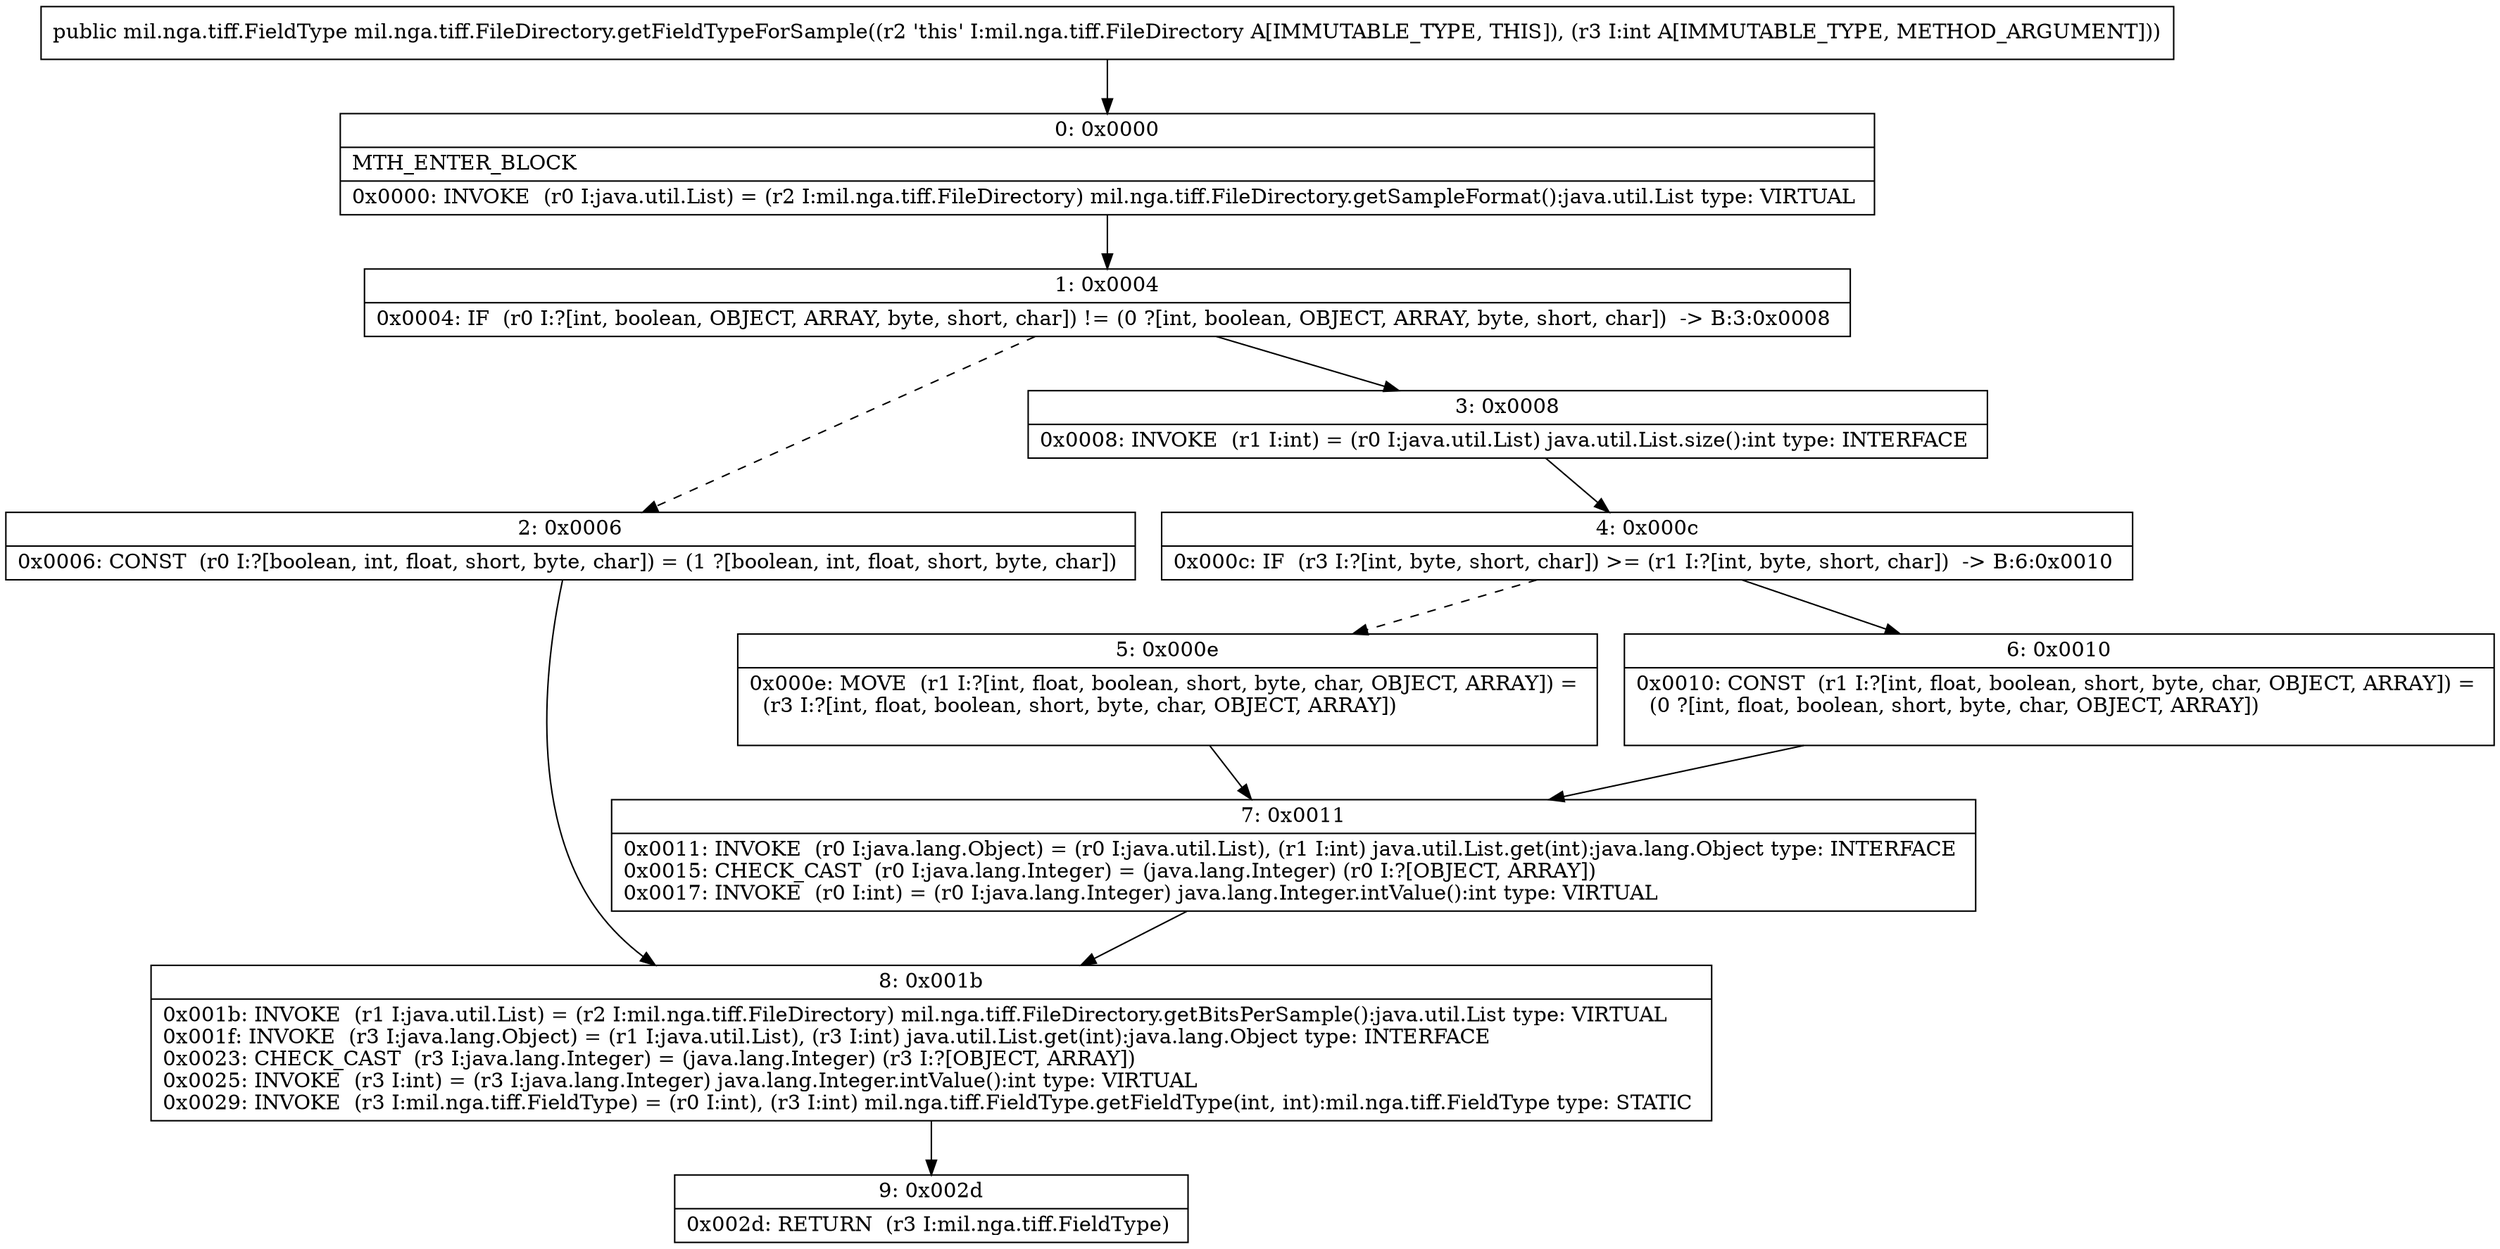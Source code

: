 digraph "CFG formil.nga.tiff.FileDirectory.getFieldTypeForSample(I)Lmil\/nga\/tiff\/FieldType;" {
Node_0 [shape=record,label="{0\:\ 0x0000|MTH_ENTER_BLOCK\l|0x0000: INVOKE  (r0 I:java.util.List) = (r2 I:mil.nga.tiff.FileDirectory) mil.nga.tiff.FileDirectory.getSampleFormat():java.util.List type: VIRTUAL \l}"];
Node_1 [shape=record,label="{1\:\ 0x0004|0x0004: IF  (r0 I:?[int, boolean, OBJECT, ARRAY, byte, short, char]) != (0 ?[int, boolean, OBJECT, ARRAY, byte, short, char])  \-\> B:3:0x0008 \l}"];
Node_2 [shape=record,label="{2\:\ 0x0006|0x0006: CONST  (r0 I:?[boolean, int, float, short, byte, char]) = (1 ?[boolean, int, float, short, byte, char]) \l}"];
Node_3 [shape=record,label="{3\:\ 0x0008|0x0008: INVOKE  (r1 I:int) = (r0 I:java.util.List) java.util.List.size():int type: INTERFACE \l}"];
Node_4 [shape=record,label="{4\:\ 0x000c|0x000c: IF  (r3 I:?[int, byte, short, char]) \>= (r1 I:?[int, byte, short, char])  \-\> B:6:0x0010 \l}"];
Node_5 [shape=record,label="{5\:\ 0x000e|0x000e: MOVE  (r1 I:?[int, float, boolean, short, byte, char, OBJECT, ARRAY]) = \l  (r3 I:?[int, float, boolean, short, byte, char, OBJECT, ARRAY])\l \l}"];
Node_6 [shape=record,label="{6\:\ 0x0010|0x0010: CONST  (r1 I:?[int, float, boolean, short, byte, char, OBJECT, ARRAY]) = \l  (0 ?[int, float, boolean, short, byte, char, OBJECT, ARRAY])\l \l}"];
Node_7 [shape=record,label="{7\:\ 0x0011|0x0011: INVOKE  (r0 I:java.lang.Object) = (r0 I:java.util.List), (r1 I:int) java.util.List.get(int):java.lang.Object type: INTERFACE \l0x0015: CHECK_CAST  (r0 I:java.lang.Integer) = (java.lang.Integer) (r0 I:?[OBJECT, ARRAY]) \l0x0017: INVOKE  (r0 I:int) = (r0 I:java.lang.Integer) java.lang.Integer.intValue():int type: VIRTUAL \l}"];
Node_8 [shape=record,label="{8\:\ 0x001b|0x001b: INVOKE  (r1 I:java.util.List) = (r2 I:mil.nga.tiff.FileDirectory) mil.nga.tiff.FileDirectory.getBitsPerSample():java.util.List type: VIRTUAL \l0x001f: INVOKE  (r3 I:java.lang.Object) = (r1 I:java.util.List), (r3 I:int) java.util.List.get(int):java.lang.Object type: INTERFACE \l0x0023: CHECK_CAST  (r3 I:java.lang.Integer) = (java.lang.Integer) (r3 I:?[OBJECT, ARRAY]) \l0x0025: INVOKE  (r3 I:int) = (r3 I:java.lang.Integer) java.lang.Integer.intValue():int type: VIRTUAL \l0x0029: INVOKE  (r3 I:mil.nga.tiff.FieldType) = (r0 I:int), (r3 I:int) mil.nga.tiff.FieldType.getFieldType(int, int):mil.nga.tiff.FieldType type: STATIC \l}"];
Node_9 [shape=record,label="{9\:\ 0x002d|0x002d: RETURN  (r3 I:mil.nga.tiff.FieldType) \l}"];
MethodNode[shape=record,label="{public mil.nga.tiff.FieldType mil.nga.tiff.FileDirectory.getFieldTypeForSample((r2 'this' I:mil.nga.tiff.FileDirectory A[IMMUTABLE_TYPE, THIS]), (r3 I:int A[IMMUTABLE_TYPE, METHOD_ARGUMENT])) }"];
MethodNode -> Node_0;
Node_0 -> Node_1;
Node_1 -> Node_2[style=dashed];
Node_1 -> Node_3;
Node_2 -> Node_8;
Node_3 -> Node_4;
Node_4 -> Node_5[style=dashed];
Node_4 -> Node_6;
Node_5 -> Node_7;
Node_6 -> Node_7;
Node_7 -> Node_8;
Node_8 -> Node_9;
}

